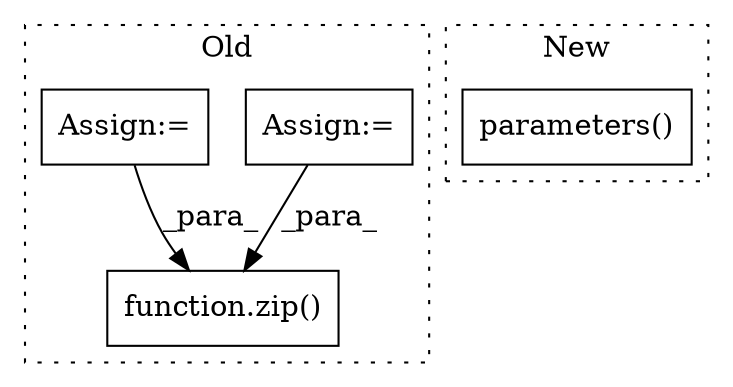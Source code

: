 digraph G {
subgraph cluster0 {
1 [label="function.zip()" a="75" s="3718,3747" l="4,1" shape="box"];
3 [label="Assign:=" a="68" s="3612" l="3" shape="box"];
4 [label="Assign:=" a="68" s="3505" l="3" shape="box"];
label = "Old";
style="dotted";
}
subgraph cluster1 {
2 [label="parameters()" a="75" s="4058" l="15" shape="box"];
label = "New";
style="dotted";
}
3 -> 1 [label="_para_"];
4 -> 1 [label="_para_"];
}